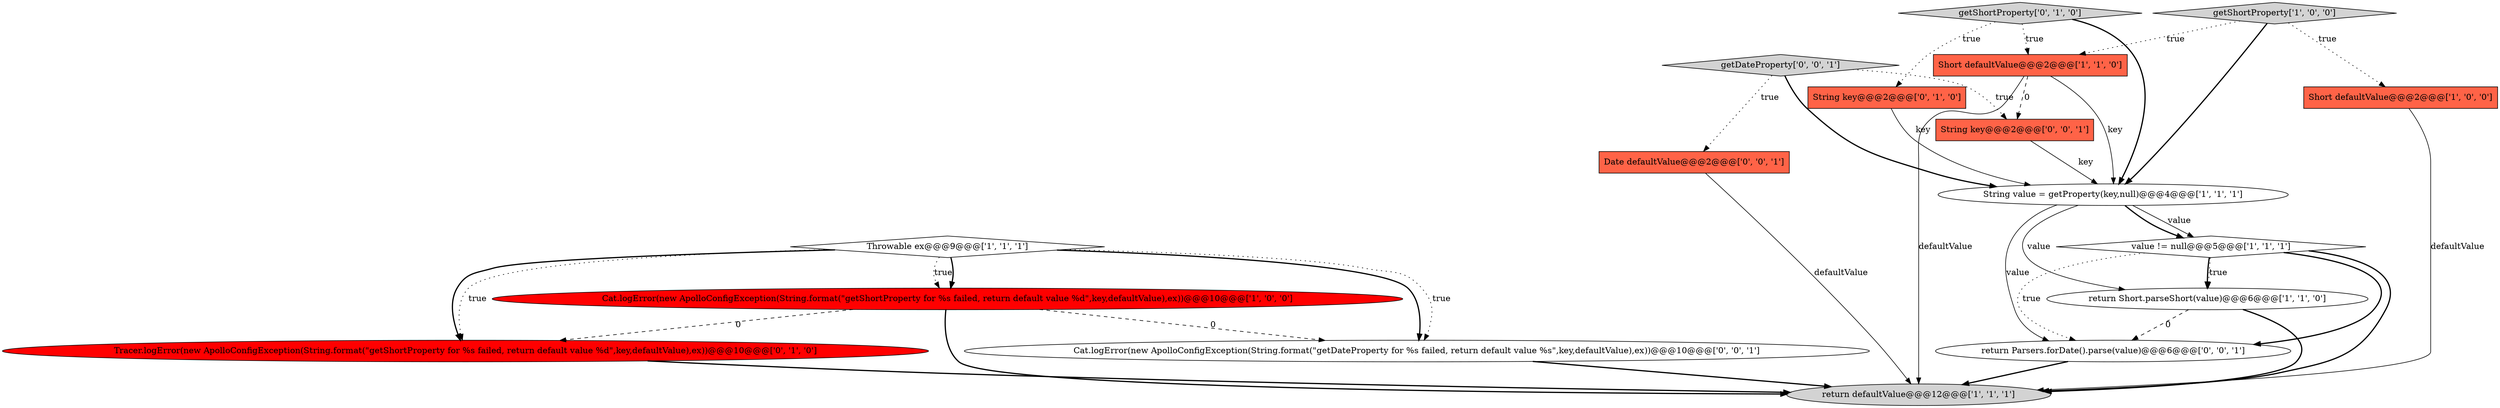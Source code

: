 digraph {
5 [style = filled, label = "Short defaultValue@@@2@@@['1', '1', '0']", fillcolor = tomato, shape = box image = "AAA0AAABBB1BBB"];
14 [style = filled, label = "String key@@@2@@@['0', '0', '1']", fillcolor = tomato, shape = box image = "AAA0AAABBB3BBB"];
6 [style = filled, label = "value != null@@@5@@@['1', '1', '1']", fillcolor = white, shape = diamond image = "AAA0AAABBB1BBB"];
4 [style = filled, label = "return defaultValue@@@12@@@['1', '1', '1']", fillcolor = lightgray, shape = ellipse image = "AAA0AAABBB1BBB"];
10 [style = filled, label = "getShortProperty['0', '1', '0']", fillcolor = lightgray, shape = diamond image = "AAA0AAABBB2BBB"];
16 [style = filled, label = "return Parsers.forDate().parse(value)@@@6@@@['0', '0', '1']", fillcolor = white, shape = ellipse image = "AAA0AAABBB3BBB"];
7 [style = filled, label = "Cat.logError(new ApolloConfigException(String.format(\"getShortProperty for %s failed, return default value %d\",key,defaultValue),ex))@@@10@@@['1', '0', '0']", fillcolor = red, shape = ellipse image = "AAA1AAABBB1BBB"];
9 [style = filled, label = "String key@@@2@@@['0', '1', '0']", fillcolor = tomato, shape = box image = "AAA0AAABBB2BBB"];
1 [style = filled, label = "String value = getProperty(key,null)@@@4@@@['1', '1', '1']", fillcolor = white, shape = ellipse image = "AAA0AAABBB1BBB"];
8 [style = filled, label = "Throwable ex@@@9@@@['1', '1', '1']", fillcolor = white, shape = diamond image = "AAA0AAABBB1BBB"];
12 [style = filled, label = "Date defaultValue@@@2@@@['0', '0', '1']", fillcolor = tomato, shape = box image = "AAA0AAABBB3BBB"];
13 [style = filled, label = "getDateProperty['0', '0', '1']", fillcolor = lightgray, shape = diamond image = "AAA0AAABBB3BBB"];
15 [style = filled, label = "Cat.logError(new ApolloConfigException(String.format(\"getDateProperty for %s failed, return default value %s\",key,defaultValue),ex))@@@10@@@['0', '0', '1']", fillcolor = white, shape = ellipse image = "AAA0AAABBB3BBB"];
3 [style = filled, label = "return Short.parseShort(value)@@@6@@@['1', '1', '0']", fillcolor = white, shape = ellipse image = "AAA0AAABBB1BBB"];
0 [style = filled, label = "Short defaultValue@@@2@@@['1', '0', '0']", fillcolor = tomato, shape = box image = "AAA0AAABBB1BBB"];
11 [style = filled, label = "Tracer.logError(new ApolloConfigException(String.format(\"getShortProperty for %s failed, return default value %d\",key,defaultValue),ex))@@@10@@@['0', '1', '0']", fillcolor = red, shape = ellipse image = "AAA1AAABBB2BBB"];
2 [style = filled, label = "getShortProperty['1', '0', '0']", fillcolor = lightgray, shape = diamond image = "AAA0AAABBB1BBB"];
6->3 [style = bold, label=""];
5->14 [style = dashed, label="0"];
2->0 [style = dotted, label="true"];
1->16 [style = solid, label="value"];
8->15 [style = bold, label=""];
13->12 [style = dotted, label="true"];
2->1 [style = bold, label=""];
9->1 [style = solid, label="key"];
11->4 [style = bold, label=""];
3->16 [style = dashed, label="0"];
1->6 [style = solid, label="value"];
7->11 [style = dashed, label="0"];
8->15 [style = dotted, label="true"];
8->7 [style = dotted, label="true"];
0->4 [style = solid, label="defaultValue"];
7->4 [style = bold, label=""];
10->9 [style = dotted, label="true"];
10->5 [style = dotted, label="true"];
3->4 [style = bold, label=""];
13->1 [style = bold, label=""];
8->7 [style = bold, label=""];
6->4 [style = bold, label=""];
12->4 [style = solid, label="defaultValue"];
1->6 [style = bold, label=""];
6->16 [style = bold, label=""];
14->1 [style = solid, label="key"];
5->4 [style = solid, label="defaultValue"];
1->3 [style = solid, label="value"];
15->4 [style = bold, label=""];
7->15 [style = dashed, label="0"];
8->11 [style = dotted, label="true"];
5->1 [style = solid, label="key"];
16->4 [style = bold, label=""];
6->3 [style = dotted, label="true"];
2->5 [style = dotted, label="true"];
10->1 [style = bold, label=""];
13->14 [style = dotted, label="true"];
8->11 [style = bold, label=""];
6->16 [style = dotted, label="true"];
}
